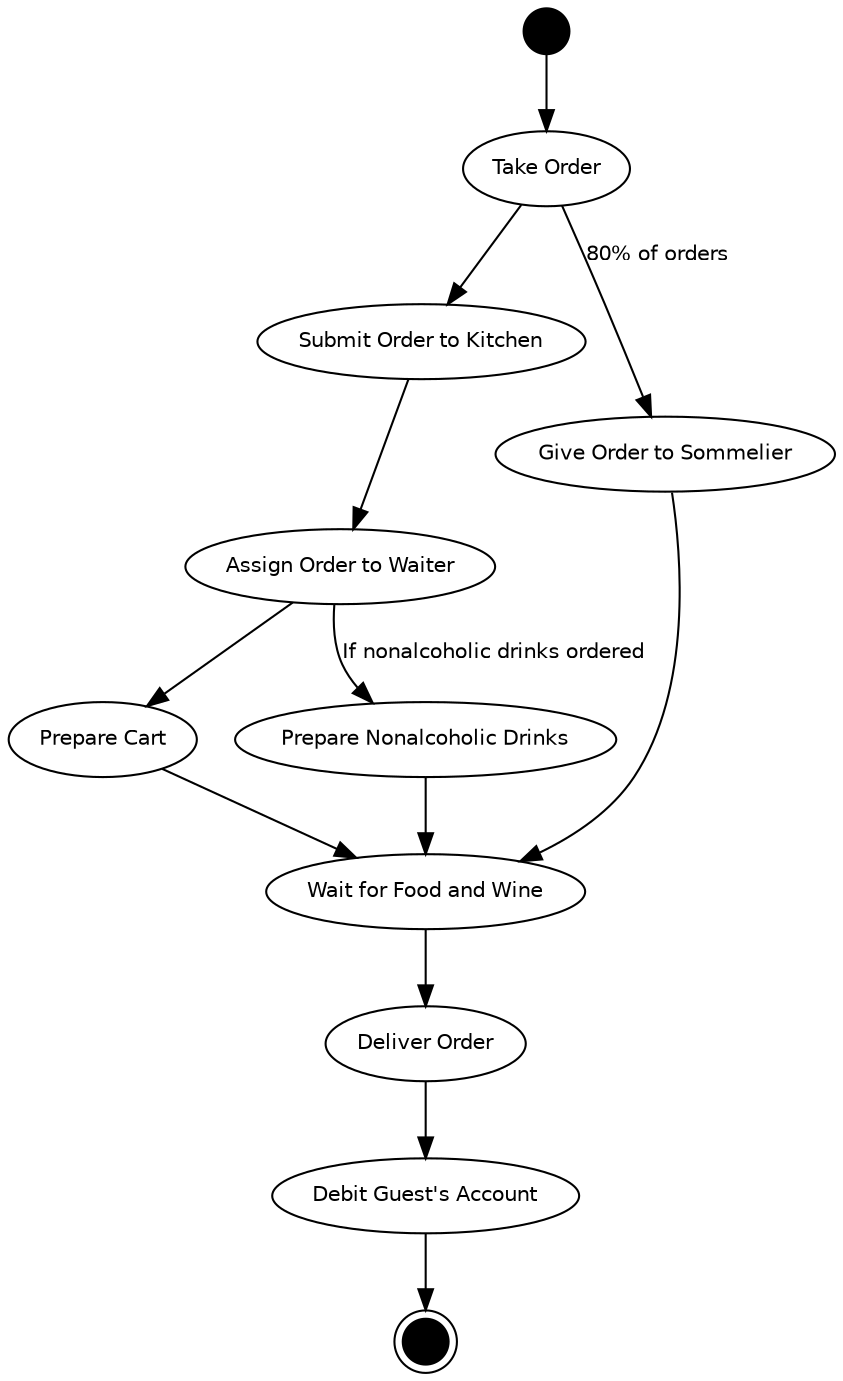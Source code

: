 digraph {
rankdir = TB;
node [shape = ellipse, fontname = Helvetica, fontsize = 10];
edge [fontname = Helvetica, fontsize = 10];

start [shape = circle, label = "", style = filled, fillcolor = black, width = 0.3, height = 0.3];
end [shape = doublecircle, label = "", style = filled, fillcolor = black, width = 0.3, height = 0.3];

start -> "Take Order";
"Take Order" -> "Submit Order to Kitchen";
"Submit Order to Kitchen" -> "Assign Order to Waiter";
"Assign Order to Waiter" -> "Prepare Cart";
"Prepare Cart" -> "Wait for Food and Wine";
"Wait for Food and Wine" -> "Deliver Order";
"Deliver Order" -> "Debit Guest's Account";
"Debit Guest's Account" -> end;

"Take Order" -> "Give Order to Sommelier" [label = "80% of orders"];
"Give Order to Sommelier" -> "Wait for Food and Wine";

"Assign Order to Waiter" -> "Prepare Nonalcoholic Drinks" [label = "If nonalcoholic drinks ordered"];
"Prepare Nonalcoholic Drinks" -> "Wait for Food and Wine";
}